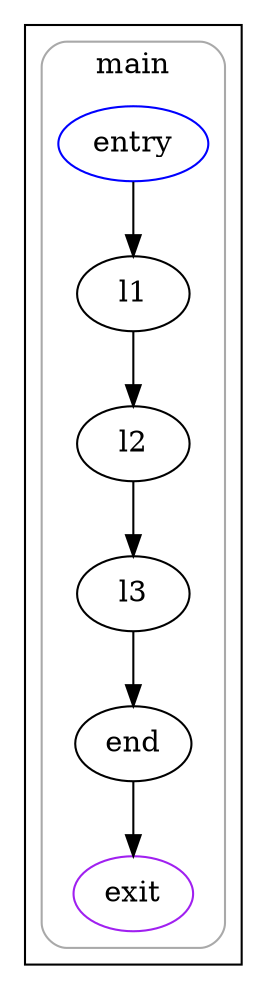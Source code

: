 strict digraph G {
  compound=true
  subgraph cluster_0 {
    subgraph cluster_0_0 {
      label="main"
      color=darkgray
      style=rounded
      fillcolor=lightgray
      cluster_0_0_0[label="entry",shape=oval,color=blue,rank=source]
      cluster_0_0_1[label="l1",shape=oval]
      cluster_0_0_2[label="l2",shape=oval]
      cluster_0_0_3[label="l3",shape=oval]
      cluster_0_0_4[label="end",shape=oval]
      cluster_0_0_exit[label=exit,color=purple,rank=sink]
      cluster_0_0_0 -> cluster_0_0_1
      cluster_0_0_1 -> cluster_0_0_2
      cluster_0_0_2 -> cluster_0_0_3
      cluster_0_0_3 -> cluster_0_0_4
      cluster_0_0_4 -> cluster_0_0_exit [color=black]
    }
  }
}
